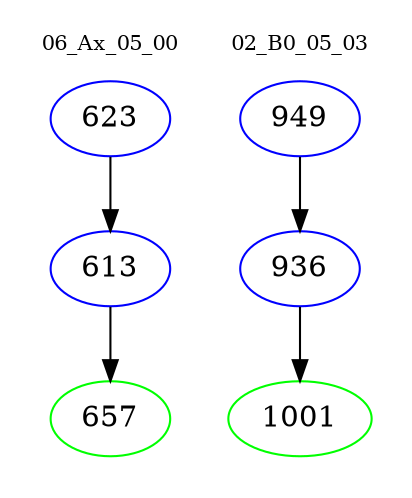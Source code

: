 digraph{
subgraph cluster_0 {
color = white
label = "06_Ax_05_00";
fontsize=10;
T0_623 [label="623", color="blue"]
T0_623 -> T0_613 [color="black"]
T0_613 [label="613", color="blue"]
T0_613 -> T0_657 [color="black"]
T0_657 [label="657", color="green"]
}
subgraph cluster_1 {
color = white
label = "02_B0_05_03";
fontsize=10;
T1_949 [label="949", color="blue"]
T1_949 -> T1_936 [color="black"]
T1_936 [label="936", color="blue"]
T1_936 -> T1_1001 [color="black"]
T1_1001 [label="1001", color="green"]
}
}
